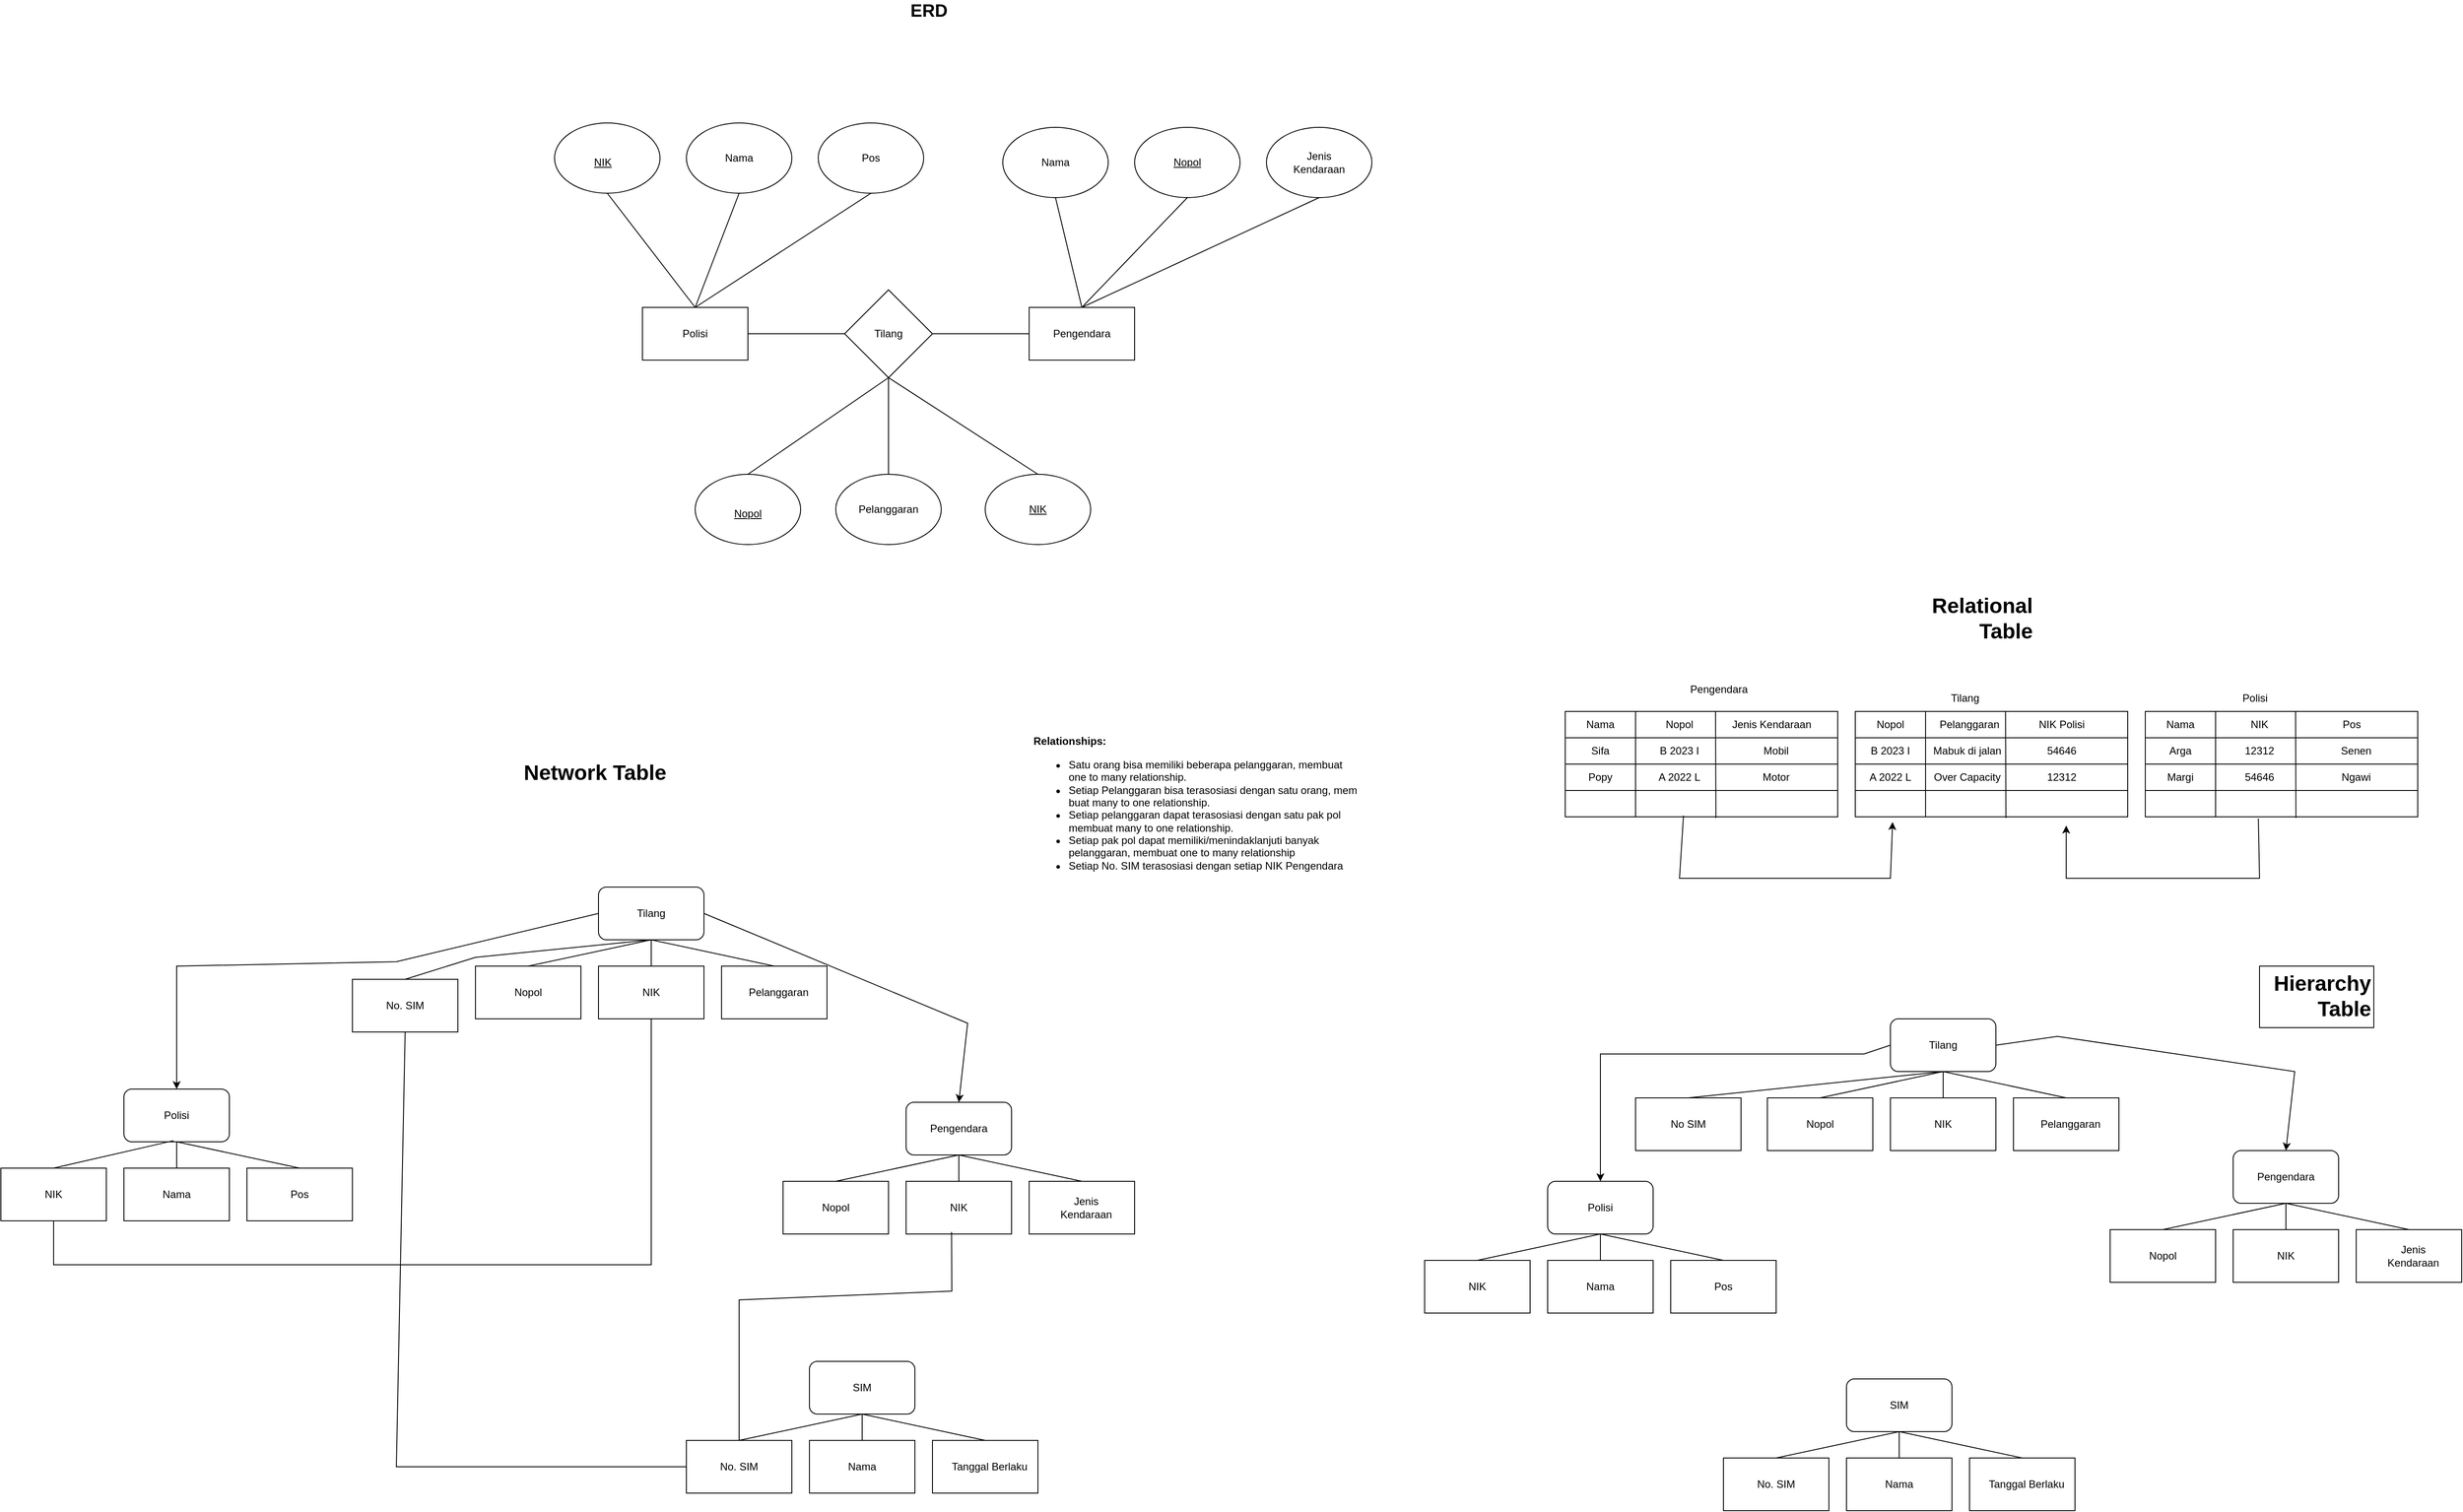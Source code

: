 <mxfile version="22.0.4" type="github">
  <diagram name="Page-1" id="deI8cIsVGPuwpktytS3C">
    <mxGraphModel dx="3017" dy="1348" grid="1" gridSize="10" guides="1" tooltips="1" connect="1" arrows="1" fold="1" page="1" pageScale="1" pageWidth="850" pageHeight="1100" background="none" math="0" shadow="0">
      <root>
        <mxCell id="0" />
        <mxCell id="1" parent="0" />
        <mxCell id="gcWcO--mH8Zoym0CiwBI-6" value="" style="rounded=0;whiteSpace=wrap;html=1;" parent="1" vertex="1">
          <mxGeometry x="-330" y="50" width="310" height="120" as="geometry" />
        </mxCell>
        <mxCell id="gcWcO--mH8Zoym0CiwBI-7" value="" style="rounded=0;whiteSpace=wrap;html=1;" parent="1" vertex="1">
          <mxGeometry x="-330" y="80" width="310" height="90" as="geometry" />
        </mxCell>
        <mxCell id="gcWcO--mH8Zoym0CiwBI-8" value="Pengendara" style="text;html=1;strokeColor=none;fillColor=none;align=center;verticalAlign=middle;whiteSpace=wrap;rounded=0;" parent="1" vertex="1">
          <mxGeometry x="-190" y="10" width="70" height="30" as="geometry" />
        </mxCell>
        <mxCell id="gcWcO--mH8Zoym0CiwBI-9" value="Tilang" style="text;html=1;strokeColor=none;fillColor=none;align=center;verticalAlign=middle;whiteSpace=wrap;rounded=0;" parent="1" vertex="1">
          <mxGeometry x="90" y="20" width="70" height="30" as="geometry" />
        </mxCell>
        <mxCell id="gcWcO--mH8Zoym0CiwBI-11" value="" style="rounded=0;whiteSpace=wrap;html=1;" parent="1" vertex="1">
          <mxGeometry x="-330" y="110" width="310" height="60" as="geometry" />
        </mxCell>
        <mxCell id="gcWcO--mH8Zoym0CiwBI-12" value="" style="rounded=0;whiteSpace=wrap;html=1;" parent="1" vertex="1">
          <mxGeometry x="-330" y="140" width="310" height="30" as="geometry" />
        </mxCell>
        <mxCell id="gcWcO--mH8Zoym0CiwBI-13" value="Nama" style="text;html=1;strokeColor=none;fillColor=none;align=center;verticalAlign=middle;whiteSpace=wrap;rounded=0;" parent="1" vertex="1">
          <mxGeometry x="-330" y="50" width="80" height="30" as="geometry" />
        </mxCell>
        <mxCell id="gcWcO--mH8Zoym0CiwBI-16" value="Nopol" style="text;html=1;strokeColor=none;fillColor=none;align=center;verticalAlign=middle;whiteSpace=wrap;rounded=0;" parent="1" vertex="1">
          <mxGeometry x="-240" y="50" width="80" height="30" as="geometry" />
        </mxCell>
        <mxCell id="gcWcO--mH8Zoym0CiwBI-17" value="Jenis Kendaraan" style="text;html=1;strokeColor=none;fillColor=none;align=center;verticalAlign=middle;whiteSpace=wrap;rounded=0;" parent="1" vertex="1">
          <mxGeometry x="-150" y="50" width="110" height="30" as="geometry" />
        </mxCell>
        <mxCell id="gcWcO--mH8Zoym0CiwBI-19" value="" style="endArrow=none;html=1;rounded=0;entryX=1;entryY=0;entryDx=0;entryDy=0;" parent="1" target="gcWcO--mH8Zoym0CiwBI-13" edge="1">
          <mxGeometry width="50" height="50" relative="1" as="geometry">
            <mxPoint x="-250" y="170" as="sourcePoint" />
            <mxPoint x="-180" y="110" as="targetPoint" />
          </mxGeometry>
        </mxCell>
        <mxCell id="gcWcO--mH8Zoym0CiwBI-20" value="" style="endArrow=none;html=1;rounded=0;entryX=1;entryY=0;entryDx=0;entryDy=0;exitX=0.553;exitY=1.04;exitDx=0;exitDy=0;exitPerimeter=0;" parent="1" source="gcWcO--mH8Zoym0CiwBI-12" edge="1">
          <mxGeometry width="50" height="50" relative="1" as="geometry">
            <mxPoint x="-161" y="210" as="sourcePoint" />
            <mxPoint x="-159" y="50" as="targetPoint" />
          </mxGeometry>
        </mxCell>
        <mxCell id="gcWcO--mH8Zoym0CiwBI-21" value="Sifa" style="text;html=1;strokeColor=none;fillColor=none;align=center;verticalAlign=middle;whiteSpace=wrap;rounded=0;" parent="1" vertex="1">
          <mxGeometry x="-320" y="80" width="60" height="30" as="geometry" />
        </mxCell>
        <mxCell id="gcWcO--mH8Zoym0CiwBI-22" value="B 2023 I" style="text;html=1;strokeColor=none;fillColor=none;align=center;verticalAlign=middle;whiteSpace=wrap;rounded=0;" parent="1" vertex="1">
          <mxGeometry x="-230" y="80" width="60" height="30" as="geometry" />
        </mxCell>
        <mxCell id="gcWcO--mH8Zoym0CiwBI-23" value="A 2022 L" style="text;html=1;strokeColor=none;fillColor=none;align=center;verticalAlign=middle;whiteSpace=wrap;rounded=0;" parent="1" vertex="1">
          <mxGeometry x="-230" y="110" width="60" height="30" as="geometry" />
        </mxCell>
        <mxCell id="gcWcO--mH8Zoym0CiwBI-24" value="Popy" style="text;html=1;strokeColor=none;fillColor=none;align=center;verticalAlign=middle;whiteSpace=wrap;rounded=0;" parent="1" vertex="1">
          <mxGeometry x="-320" y="110" width="60" height="30" as="geometry" />
        </mxCell>
        <mxCell id="gcWcO--mH8Zoym0CiwBI-25" value="Mobil" style="text;html=1;strokeColor=none;fillColor=none;align=center;verticalAlign=middle;whiteSpace=wrap;rounded=0;" parent="1" vertex="1">
          <mxGeometry x="-120" y="80" width="60" height="30" as="geometry" />
        </mxCell>
        <mxCell id="gcWcO--mH8Zoym0CiwBI-26" value="Motor" style="text;html=1;strokeColor=none;fillColor=none;align=center;verticalAlign=middle;whiteSpace=wrap;rounded=0;" parent="1" vertex="1">
          <mxGeometry x="-120" y="110" width="60" height="30" as="geometry" />
        </mxCell>
        <mxCell id="gcWcO--mH8Zoym0CiwBI-27" value="" style="rounded=0;whiteSpace=wrap;html=1;" parent="1" vertex="1">
          <mxGeometry y="50" width="310" height="120" as="geometry" />
        </mxCell>
        <mxCell id="gcWcO--mH8Zoym0CiwBI-28" value="" style="rounded=0;whiteSpace=wrap;html=1;" parent="1" vertex="1">
          <mxGeometry y="80" width="310" height="90" as="geometry" />
        </mxCell>
        <mxCell id="gcWcO--mH8Zoym0CiwBI-29" value="" style="rounded=0;whiteSpace=wrap;html=1;" parent="1" vertex="1">
          <mxGeometry y="110" width="310" height="60" as="geometry" />
        </mxCell>
        <mxCell id="gcWcO--mH8Zoym0CiwBI-30" value="" style="rounded=0;whiteSpace=wrap;html=1;" parent="1" vertex="1">
          <mxGeometry y="140" width="310" height="30" as="geometry" />
        </mxCell>
        <mxCell id="gcWcO--mH8Zoym0CiwBI-31" value="Nopol" style="text;html=1;strokeColor=none;fillColor=none;align=center;verticalAlign=middle;whiteSpace=wrap;rounded=0;" parent="1" vertex="1">
          <mxGeometry y="50" width="80" height="30" as="geometry" />
        </mxCell>
        <mxCell id="gcWcO--mH8Zoym0CiwBI-32" value="Pelanggaran" style="text;html=1;strokeColor=none;fillColor=none;align=center;verticalAlign=middle;whiteSpace=wrap;rounded=0;" parent="1" vertex="1">
          <mxGeometry x="90" y="50" width="80" height="30" as="geometry" />
        </mxCell>
        <mxCell id="gcWcO--mH8Zoym0CiwBI-33" value="NIK Polisi" style="text;html=1;strokeColor=none;fillColor=none;align=center;verticalAlign=middle;whiteSpace=wrap;rounded=0;" parent="1" vertex="1">
          <mxGeometry x="180" y="50" width="110" height="30" as="geometry" />
        </mxCell>
        <mxCell id="gcWcO--mH8Zoym0CiwBI-34" value="" style="endArrow=none;html=1;rounded=0;entryX=1;entryY=0;entryDx=0;entryDy=0;" parent="1" target="gcWcO--mH8Zoym0CiwBI-31" edge="1">
          <mxGeometry width="50" height="50" relative="1" as="geometry">
            <mxPoint x="80" y="170" as="sourcePoint" />
            <mxPoint x="150" y="110" as="targetPoint" />
          </mxGeometry>
        </mxCell>
        <mxCell id="gcWcO--mH8Zoym0CiwBI-35" value="" style="endArrow=none;html=1;rounded=0;entryX=1;entryY=0;entryDx=0;entryDy=0;exitX=0.553;exitY=1.04;exitDx=0;exitDy=0;exitPerimeter=0;" parent="1" source="gcWcO--mH8Zoym0CiwBI-30" edge="1">
          <mxGeometry width="50" height="50" relative="1" as="geometry">
            <mxPoint x="169" y="210" as="sourcePoint" />
            <mxPoint x="171" y="50" as="targetPoint" />
          </mxGeometry>
        </mxCell>
        <mxCell id="gcWcO--mH8Zoym0CiwBI-43" value="Polisi" style="text;html=1;strokeColor=none;fillColor=none;align=center;verticalAlign=middle;whiteSpace=wrap;rounded=0;" parent="1" vertex="1">
          <mxGeometry x="420" y="20" width="70" height="30" as="geometry" />
        </mxCell>
        <mxCell id="gcWcO--mH8Zoym0CiwBI-44" value="" style="rounded=0;whiteSpace=wrap;html=1;" parent="1" vertex="1">
          <mxGeometry x="330" y="50" width="310" height="120" as="geometry" />
        </mxCell>
        <mxCell id="gcWcO--mH8Zoym0CiwBI-45" value="" style="rounded=0;whiteSpace=wrap;html=1;" parent="1" vertex="1">
          <mxGeometry x="330" y="80" width="310" height="90" as="geometry" />
        </mxCell>
        <mxCell id="gcWcO--mH8Zoym0CiwBI-46" value="" style="rounded=0;whiteSpace=wrap;html=1;" parent="1" vertex="1">
          <mxGeometry x="330" y="110" width="310" height="60" as="geometry" />
        </mxCell>
        <mxCell id="gcWcO--mH8Zoym0CiwBI-47" value="" style="rounded=0;whiteSpace=wrap;html=1;" parent="1" vertex="1">
          <mxGeometry x="330" y="140" width="310" height="30" as="geometry" />
        </mxCell>
        <mxCell id="gcWcO--mH8Zoym0CiwBI-48" value="Nama" style="text;html=1;strokeColor=none;fillColor=none;align=center;verticalAlign=middle;whiteSpace=wrap;rounded=0;" parent="1" vertex="1">
          <mxGeometry x="330" y="50" width="80" height="30" as="geometry" />
        </mxCell>
        <mxCell id="gcWcO--mH8Zoym0CiwBI-49" value="NIK" style="text;html=1;strokeColor=none;fillColor=none;align=center;verticalAlign=middle;whiteSpace=wrap;rounded=0;" parent="1" vertex="1">
          <mxGeometry x="420" y="50" width="80" height="30" as="geometry" />
        </mxCell>
        <mxCell id="gcWcO--mH8Zoym0CiwBI-50" value="Pos" style="text;html=1;strokeColor=none;fillColor=none;align=center;verticalAlign=middle;whiteSpace=wrap;rounded=0;" parent="1" vertex="1">
          <mxGeometry x="510" y="50" width="110" height="30" as="geometry" />
        </mxCell>
        <mxCell id="gcWcO--mH8Zoym0CiwBI-51" value="" style="endArrow=none;html=1;rounded=0;entryX=1;entryY=0;entryDx=0;entryDy=0;" parent="1" target="gcWcO--mH8Zoym0CiwBI-48" edge="1">
          <mxGeometry width="50" height="50" relative="1" as="geometry">
            <mxPoint x="410" y="170" as="sourcePoint" />
            <mxPoint x="480" y="110" as="targetPoint" />
          </mxGeometry>
        </mxCell>
        <mxCell id="gcWcO--mH8Zoym0CiwBI-52" value="" style="endArrow=none;html=1;rounded=0;entryX=1;entryY=0;entryDx=0;entryDy=0;exitX=0.553;exitY=1.04;exitDx=0;exitDy=0;exitPerimeter=0;" parent="1" source="gcWcO--mH8Zoym0CiwBI-47" edge="1">
          <mxGeometry width="50" height="50" relative="1" as="geometry">
            <mxPoint x="499" y="210" as="sourcePoint" />
            <mxPoint x="501" y="50" as="targetPoint" />
          </mxGeometry>
        </mxCell>
        <mxCell id="gcWcO--mH8Zoym0CiwBI-53" value="Arga" style="text;html=1;strokeColor=none;fillColor=none;align=center;verticalAlign=middle;whiteSpace=wrap;rounded=0;" parent="1" vertex="1">
          <mxGeometry x="340" y="80" width="60" height="30" as="geometry" />
        </mxCell>
        <mxCell id="gcWcO--mH8Zoym0CiwBI-54" value="12312" style="text;html=1;strokeColor=none;fillColor=none;align=center;verticalAlign=middle;whiteSpace=wrap;rounded=0;" parent="1" vertex="1">
          <mxGeometry x="430" y="80" width="60" height="30" as="geometry" />
        </mxCell>
        <mxCell id="gcWcO--mH8Zoym0CiwBI-55" value="54646" style="text;html=1;strokeColor=none;fillColor=none;align=center;verticalAlign=middle;whiteSpace=wrap;rounded=0;" parent="1" vertex="1">
          <mxGeometry x="205" y="80" width="60" height="30" as="geometry" />
        </mxCell>
        <mxCell id="gcWcO--mH8Zoym0CiwBI-56" value="Margi" style="text;html=1;strokeColor=none;fillColor=none;align=center;verticalAlign=middle;whiteSpace=wrap;rounded=0;" parent="1" vertex="1">
          <mxGeometry x="340" y="110" width="60" height="30" as="geometry" />
        </mxCell>
        <mxCell id="gcWcO--mH8Zoym0CiwBI-57" value="Senen" style="text;html=1;strokeColor=none;fillColor=none;align=center;verticalAlign=middle;whiteSpace=wrap;rounded=0;" parent="1" vertex="1">
          <mxGeometry x="540" y="80" width="60" height="30" as="geometry" />
        </mxCell>
        <mxCell id="gcWcO--mH8Zoym0CiwBI-58" value="Ngawi" style="text;html=1;strokeColor=none;fillColor=none;align=center;verticalAlign=middle;whiteSpace=wrap;rounded=0;" parent="1" vertex="1">
          <mxGeometry x="540" y="110" width="60" height="30" as="geometry" />
        </mxCell>
        <mxCell id="gcWcO--mH8Zoym0CiwBI-61" value="B 2023 I" style="text;html=1;strokeColor=none;fillColor=none;align=center;verticalAlign=middle;whiteSpace=wrap;rounded=0;" parent="1" vertex="1">
          <mxGeometry x="10" y="80" width="60" height="30" as="geometry" />
        </mxCell>
        <mxCell id="gcWcO--mH8Zoym0CiwBI-63" value="Mabuk di jalan" style="text;html=1;strokeColor=none;fillColor=none;align=center;verticalAlign=middle;whiteSpace=wrap;rounded=0;" parent="1" vertex="1">
          <mxGeometry x="85" y="80" width="85" height="30" as="geometry" />
        </mxCell>
        <mxCell id="gcWcO--mH8Zoym0CiwBI-65" value="A 2022 L" style="text;html=1;strokeColor=none;fillColor=none;align=center;verticalAlign=middle;whiteSpace=wrap;rounded=0;" parent="1" vertex="1">
          <mxGeometry x="10" y="110" width="60" height="30" as="geometry" />
        </mxCell>
        <mxCell id="gcWcO--mH8Zoym0CiwBI-66" value="54646" style="text;html=1;strokeColor=none;fillColor=none;align=center;verticalAlign=middle;whiteSpace=wrap;rounded=0;" parent="1" vertex="1">
          <mxGeometry x="430" y="110" width="60" height="30" as="geometry" />
        </mxCell>
        <mxCell id="gcWcO--mH8Zoym0CiwBI-67" value="12312" style="text;html=1;strokeColor=none;fillColor=none;align=center;verticalAlign=middle;whiteSpace=wrap;rounded=0;" parent="1" vertex="1">
          <mxGeometry x="205" y="110" width="60" height="30" as="geometry" />
        </mxCell>
        <mxCell id="gcWcO--mH8Zoym0CiwBI-68" value="Over Capacity" style="text;html=1;strokeColor=none;fillColor=none;align=center;verticalAlign=middle;whiteSpace=wrap;rounded=0;" parent="1" vertex="1">
          <mxGeometry x="85" y="110" width="85" height="30" as="geometry" />
        </mxCell>
        <mxCell id="gcWcO--mH8Zoym0CiwBI-70" value="" style="endArrow=classic;html=1;rounded=0;exitX=0.434;exitY=0.954;exitDx=0;exitDy=0;exitPerimeter=0;entryX=0.137;entryY=1.2;entryDx=0;entryDy=0;entryPerimeter=0;" parent="1" source="gcWcO--mH8Zoym0CiwBI-12" target="gcWcO--mH8Zoym0CiwBI-30" edge="1">
          <mxGeometry width="50" height="50" relative="1" as="geometry">
            <mxPoint x="-210" y="190" as="sourcePoint" />
            <mxPoint x="40" y="190" as="targetPoint" />
            <Array as="points">
              <mxPoint x="-200" y="240" />
              <mxPoint x="40" y="240" />
            </Array>
          </mxGeometry>
        </mxCell>
        <mxCell id="gcWcO--mH8Zoym0CiwBI-71" value="" style="endArrow=classic;html=1;rounded=0;exitX=0.415;exitY=1.062;exitDx=0;exitDy=0;exitPerimeter=0;" parent="1" source="gcWcO--mH8Zoym0CiwBI-47" edge="1">
          <mxGeometry width="50" height="50" relative="1" as="geometry">
            <mxPoint x="460" y="190" as="sourcePoint" />
            <mxPoint x="240" y="180" as="targetPoint" />
            <Array as="points">
              <mxPoint x="460" y="240" />
              <mxPoint x="360" y="240" />
              <mxPoint x="240" y="240" />
            </Array>
          </mxGeometry>
        </mxCell>
        <mxCell id="gcWcO--mH8Zoym0CiwBI-72" value="" style="rounded=1;whiteSpace=wrap;html=1;" parent="1" vertex="1">
          <mxGeometry x="-350" y="585" width="120" height="60" as="geometry" />
        </mxCell>
        <mxCell id="gcWcO--mH8Zoym0CiwBI-73" value="Polisi" style="text;html=1;strokeColor=none;fillColor=none;align=center;verticalAlign=middle;whiteSpace=wrap;rounded=0;" parent="1" vertex="1">
          <mxGeometry x="-320" y="600" width="60" height="30" as="geometry" />
        </mxCell>
        <mxCell id="gcWcO--mH8Zoym0CiwBI-75" value="" style="rounded=0;whiteSpace=wrap;html=1;" parent="1" vertex="1">
          <mxGeometry x="-350" y="675" width="120" height="60" as="geometry" />
        </mxCell>
        <mxCell id="gcWcO--mH8Zoym0CiwBI-76" value="Nama" style="text;html=1;strokeColor=none;fillColor=none;align=center;verticalAlign=middle;whiteSpace=wrap;rounded=0;" parent="1" vertex="1">
          <mxGeometry x="-320" y="690" width="60" height="30" as="geometry" />
        </mxCell>
        <mxCell id="gcWcO--mH8Zoym0CiwBI-77" value="" style="rounded=0;whiteSpace=wrap;html=1;" parent="1" vertex="1">
          <mxGeometry x="-490" y="675" width="120" height="60" as="geometry" />
        </mxCell>
        <mxCell id="gcWcO--mH8Zoym0CiwBI-78" value="NIK" style="text;html=1;strokeColor=none;fillColor=none;align=center;verticalAlign=middle;whiteSpace=wrap;rounded=0;" parent="1" vertex="1">
          <mxGeometry x="-460" y="690" width="60" height="30" as="geometry" />
        </mxCell>
        <mxCell id="gcWcO--mH8Zoym0CiwBI-83" value="" style="rounded=0;whiteSpace=wrap;html=1;" parent="1" vertex="1">
          <mxGeometry x="-210" y="675" width="120" height="60" as="geometry" />
        </mxCell>
        <mxCell id="gcWcO--mH8Zoym0CiwBI-84" value="Pos" style="text;html=1;strokeColor=none;fillColor=none;align=center;verticalAlign=middle;whiteSpace=wrap;rounded=0;" parent="1" vertex="1">
          <mxGeometry x="-180" y="690" width="60" height="30" as="geometry" />
        </mxCell>
        <mxCell id="gcWcO--mH8Zoym0CiwBI-93" value="" style="rounded=1;whiteSpace=wrap;html=1;" parent="1" vertex="1">
          <mxGeometry x="430" y="550" width="120" height="60" as="geometry" />
        </mxCell>
        <mxCell id="gcWcO--mH8Zoym0CiwBI-94" value="Pengendara" style="text;html=1;strokeColor=none;fillColor=none;align=center;verticalAlign=middle;whiteSpace=wrap;rounded=0;" parent="1" vertex="1">
          <mxGeometry x="460" y="565" width="60" height="30" as="geometry" />
        </mxCell>
        <mxCell id="gcWcO--mH8Zoym0CiwBI-95" value="" style="rounded=0;whiteSpace=wrap;html=1;" parent="1" vertex="1">
          <mxGeometry x="430" y="640" width="120" height="60" as="geometry" />
        </mxCell>
        <mxCell id="gcWcO--mH8Zoym0CiwBI-96" value="NIK" style="text;html=1;strokeColor=none;fillColor=none;align=center;verticalAlign=middle;whiteSpace=wrap;rounded=0;" parent="1" vertex="1">
          <mxGeometry x="460" y="655" width="60" height="30" as="geometry" />
        </mxCell>
        <mxCell id="gcWcO--mH8Zoym0CiwBI-97" value="" style="rounded=0;whiteSpace=wrap;html=1;" parent="1" vertex="1">
          <mxGeometry x="290" y="640" width="120" height="60" as="geometry" />
        </mxCell>
        <mxCell id="gcWcO--mH8Zoym0CiwBI-98" value="Nopol" style="text;html=1;strokeColor=none;fillColor=none;align=center;verticalAlign=middle;whiteSpace=wrap;rounded=0;" parent="1" vertex="1">
          <mxGeometry x="320" y="655" width="60" height="30" as="geometry" />
        </mxCell>
        <mxCell id="gcWcO--mH8Zoym0CiwBI-99" value="" style="rounded=0;whiteSpace=wrap;html=1;" parent="1" vertex="1">
          <mxGeometry x="570" y="640" width="120" height="60" as="geometry" />
        </mxCell>
        <mxCell id="gcWcO--mH8Zoym0CiwBI-100" value="Jenis Kendaraan" style="text;html=1;strokeColor=none;fillColor=none;align=center;verticalAlign=middle;whiteSpace=wrap;rounded=0;" parent="1" vertex="1">
          <mxGeometry x="600" y="655" width="70" height="30" as="geometry" />
        </mxCell>
        <mxCell id="gcWcO--mH8Zoym0CiwBI-101" value="" style="rounded=1;whiteSpace=wrap;html=1;" parent="1" vertex="1">
          <mxGeometry x="40" y="400" width="120" height="60" as="geometry" />
        </mxCell>
        <mxCell id="gcWcO--mH8Zoym0CiwBI-102" value="Tilang" style="text;html=1;strokeColor=none;fillColor=none;align=center;verticalAlign=middle;whiteSpace=wrap;rounded=0;" parent="1" vertex="1">
          <mxGeometry x="70" y="415" width="60" height="30" as="geometry" />
        </mxCell>
        <mxCell id="gcWcO--mH8Zoym0CiwBI-103" value="" style="rounded=0;whiteSpace=wrap;html=1;" parent="1" vertex="1">
          <mxGeometry x="40" y="490" width="120" height="60" as="geometry" />
        </mxCell>
        <mxCell id="gcWcO--mH8Zoym0CiwBI-104" value="NIK" style="text;html=1;strokeColor=none;fillColor=none;align=center;verticalAlign=middle;whiteSpace=wrap;rounded=0;" parent="1" vertex="1">
          <mxGeometry x="70" y="505" width="60" height="30" as="geometry" />
        </mxCell>
        <mxCell id="gcWcO--mH8Zoym0CiwBI-105" value="" style="rounded=0;whiteSpace=wrap;html=1;" parent="1" vertex="1">
          <mxGeometry x="-100" y="490" width="120" height="60" as="geometry" />
        </mxCell>
        <mxCell id="gcWcO--mH8Zoym0CiwBI-106" value="Nopol" style="text;html=1;strokeColor=none;fillColor=none;align=center;verticalAlign=middle;whiteSpace=wrap;rounded=0;" parent="1" vertex="1">
          <mxGeometry x="-70" y="505" width="60" height="30" as="geometry" />
        </mxCell>
        <mxCell id="gcWcO--mH8Zoym0CiwBI-107" value="" style="rounded=0;whiteSpace=wrap;html=1;" parent="1" vertex="1">
          <mxGeometry x="180" y="490" width="120" height="60" as="geometry" />
        </mxCell>
        <mxCell id="gcWcO--mH8Zoym0CiwBI-108" value="Pelanggaran" style="text;html=1;strokeColor=none;fillColor=none;align=center;verticalAlign=middle;whiteSpace=wrap;rounded=0;" parent="1" vertex="1">
          <mxGeometry x="210" y="505" width="70" height="30" as="geometry" />
        </mxCell>
        <mxCell id="gcWcO--mH8Zoym0CiwBI-109" value="" style="endArrow=classic;html=1;rounded=0;exitX=0;exitY=0.5;exitDx=0;exitDy=0;entryX=0.5;entryY=0;entryDx=0;entryDy=0;" parent="1" source="gcWcO--mH8Zoym0CiwBI-101" target="gcWcO--mH8Zoym0CiwBI-72" edge="1">
          <mxGeometry width="50" height="50" relative="1" as="geometry">
            <mxPoint x="-170" y="455" as="sourcePoint" />
            <mxPoint x="-270" y="645" as="targetPoint" />
            <Array as="points">
              <mxPoint x="10" y="440" />
              <mxPoint x="-210" y="440" />
              <mxPoint x="-290" y="440" />
              <mxPoint x="-290" y="510" />
            </Array>
          </mxGeometry>
        </mxCell>
        <mxCell id="gcWcO--mH8Zoym0CiwBI-110" value="" style="endArrow=classic;html=1;rounded=0;entryX=0.5;entryY=0;entryDx=0;entryDy=0;exitX=1;exitY=0.5;exitDx=0;exitDy=0;" parent="1" source="gcWcO--mH8Zoym0CiwBI-101" target="gcWcO--mH8Zoym0CiwBI-93" edge="1">
          <mxGeometry width="50" height="50" relative="1" as="geometry">
            <mxPoint x="220" y="390" as="sourcePoint" />
            <mxPoint x="-210" y="540" as="targetPoint" />
            <Array as="points">
              <mxPoint x="230" y="420" />
              <mxPoint x="500" y="460" />
            </Array>
          </mxGeometry>
        </mxCell>
        <mxCell id="gcWcO--mH8Zoym0CiwBI-111" value="" style="endArrow=none;html=1;rounded=0;exitX=0.5;exitY=0;exitDx=0;exitDy=0;" parent="1" source="gcWcO--mH8Zoym0CiwBI-103" edge="1">
          <mxGeometry width="50" height="50" relative="1" as="geometry">
            <mxPoint x="50" y="510" as="sourcePoint" />
            <mxPoint x="100" y="460" as="targetPoint" />
          </mxGeometry>
        </mxCell>
        <mxCell id="gcWcO--mH8Zoym0CiwBI-112" value="" style="endArrow=none;html=1;rounded=0;exitX=0.5;exitY=0;exitDx=0;exitDy=0;entryX=0.5;entryY=1;entryDx=0;entryDy=0;" parent="1" source="gcWcO--mH8Zoym0CiwBI-107" target="gcWcO--mH8Zoym0CiwBI-101" edge="1">
          <mxGeometry width="50" height="50" relative="1" as="geometry">
            <mxPoint x="110" y="500" as="sourcePoint" />
            <mxPoint x="110" y="470" as="targetPoint" />
          </mxGeometry>
        </mxCell>
        <mxCell id="gcWcO--mH8Zoym0CiwBI-114" value="" style="endArrow=none;html=1;rounded=0;exitX=0.5;exitY=1;exitDx=0;exitDy=0;entryX=0.5;entryY=0;entryDx=0;entryDy=0;" parent="1" source="gcWcO--mH8Zoym0CiwBI-101" target="gcWcO--mH8Zoym0CiwBI-105" edge="1">
          <mxGeometry width="50" height="50" relative="1" as="geometry">
            <mxPoint x="80" y="475" as="sourcePoint" />
            <mxPoint x="-60" y="445" as="targetPoint" />
          </mxGeometry>
        </mxCell>
        <mxCell id="gcWcO--mH8Zoym0CiwBI-115" value="" style="endArrow=none;html=1;rounded=0;exitX=0.5;exitY=0;exitDx=0;exitDy=0;entryX=0.5;entryY=1;entryDx=0;entryDy=0;" parent="1" source="gcWcO--mH8Zoym0CiwBI-95" target="gcWcO--mH8Zoym0CiwBI-93" edge="1">
          <mxGeometry width="50" height="50" relative="1" as="geometry">
            <mxPoint x="450" y="550" as="sourcePoint" />
            <mxPoint x="500" y="500" as="targetPoint" />
          </mxGeometry>
        </mxCell>
        <mxCell id="gcWcO--mH8Zoym0CiwBI-116" value="" style="endArrow=none;html=1;rounded=0;exitX=0.5;exitY=0;exitDx=0;exitDy=0;entryX=0.5;entryY=1;entryDx=0;entryDy=0;" parent="1" source="gcWcO--mH8Zoym0CiwBI-99" target="gcWcO--mH8Zoym0CiwBI-93" edge="1">
          <mxGeometry width="50" height="50" relative="1" as="geometry">
            <mxPoint x="500" y="650" as="sourcePoint" />
            <mxPoint x="500" y="620" as="targetPoint" />
          </mxGeometry>
        </mxCell>
        <mxCell id="gcWcO--mH8Zoym0CiwBI-117" value="" style="endArrow=none;html=1;rounded=0;exitX=0.5;exitY=0;exitDx=0;exitDy=0;entryX=0.5;entryY=1;entryDx=0;entryDy=0;" parent="1" source="gcWcO--mH8Zoym0CiwBI-97" target="gcWcO--mH8Zoym0CiwBI-93" edge="1">
          <mxGeometry width="50" height="50" relative="1" as="geometry">
            <mxPoint x="640" y="650" as="sourcePoint" />
            <mxPoint x="500" y="620" as="targetPoint" />
          </mxGeometry>
        </mxCell>
        <mxCell id="ExICZhdCPtHoYIs1jdeK-1" value="" style="rounded=1;whiteSpace=wrap;html=1;" parent="1" vertex="1">
          <mxGeometry x="-1970" y="480" width="120" height="60" as="geometry" />
        </mxCell>
        <mxCell id="ExICZhdCPtHoYIs1jdeK-2" value="Polisi" style="text;html=1;strokeColor=none;fillColor=none;align=center;verticalAlign=middle;whiteSpace=wrap;rounded=0;" parent="1" vertex="1">
          <mxGeometry x="-1940" y="495" width="60" height="30" as="geometry" />
        </mxCell>
        <mxCell id="ExICZhdCPtHoYIs1jdeK-3" value="" style="rounded=0;whiteSpace=wrap;html=1;" parent="1" vertex="1">
          <mxGeometry x="-1970" y="570" width="120" height="60" as="geometry" />
        </mxCell>
        <mxCell id="ExICZhdCPtHoYIs1jdeK-4" value="Nama" style="text;html=1;strokeColor=none;fillColor=none;align=center;verticalAlign=middle;whiteSpace=wrap;rounded=0;" parent="1" vertex="1">
          <mxGeometry x="-1940" y="585" width="60" height="30" as="geometry" />
        </mxCell>
        <mxCell id="ExICZhdCPtHoYIs1jdeK-5" value="" style="rounded=0;whiteSpace=wrap;html=1;" parent="1" vertex="1">
          <mxGeometry x="-2110" y="570" width="120" height="60" as="geometry" />
        </mxCell>
        <mxCell id="ExICZhdCPtHoYIs1jdeK-6" value="NIK" style="text;html=1;strokeColor=none;fillColor=none;align=center;verticalAlign=middle;whiteSpace=wrap;rounded=0;" parent="1" vertex="1">
          <mxGeometry x="-2080" y="585" width="60" height="30" as="geometry" />
        </mxCell>
        <mxCell id="ExICZhdCPtHoYIs1jdeK-7" value="" style="rounded=0;whiteSpace=wrap;html=1;" parent="1" vertex="1">
          <mxGeometry x="-1830" y="570" width="120" height="60" as="geometry" />
        </mxCell>
        <mxCell id="ExICZhdCPtHoYIs1jdeK-8" value="Pos" style="text;html=1;strokeColor=none;fillColor=none;align=center;verticalAlign=middle;whiteSpace=wrap;rounded=0;" parent="1" vertex="1">
          <mxGeometry x="-1800" y="585" width="60" height="30" as="geometry" />
        </mxCell>
        <mxCell id="ExICZhdCPtHoYIs1jdeK-9" value="" style="rounded=1;whiteSpace=wrap;html=1;" parent="1" vertex="1">
          <mxGeometry x="-1080" y="495" width="120" height="60" as="geometry" />
        </mxCell>
        <mxCell id="ExICZhdCPtHoYIs1jdeK-10" value="Pengendara" style="text;html=1;strokeColor=none;fillColor=none;align=center;verticalAlign=middle;whiteSpace=wrap;rounded=0;" parent="1" vertex="1">
          <mxGeometry x="-1050" y="510" width="60" height="30" as="geometry" />
        </mxCell>
        <mxCell id="ExICZhdCPtHoYIs1jdeK-11" value="" style="rounded=0;whiteSpace=wrap;html=1;" parent="1" vertex="1">
          <mxGeometry x="-1080" y="585" width="120" height="60" as="geometry" />
        </mxCell>
        <mxCell id="ExICZhdCPtHoYIs1jdeK-12" value="NIK" style="text;html=1;strokeColor=none;fillColor=none;align=center;verticalAlign=middle;whiteSpace=wrap;rounded=0;" parent="1" vertex="1">
          <mxGeometry x="-1050" y="600" width="60" height="30" as="geometry" />
        </mxCell>
        <mxCell id="ExICZhdCPtHoYIs1jdeK-13" value="" style="rounded=0;whiteSpace=wrap;html=1;" parent="1" vertex="1">
          <mxGeometry x="-1220" y="585" width="120" height="60" as="geometry" />
        </mxCell>
        <mxCell id="ExICZhdCPtHoYIs1jdeK-14" value="Nopol" style="text;html=1;strokeColor=none;fillColor=none;align=center;verticalAlign=middle;whiteSpace=wrap;rounded=0;" parent="1" vertex="1">
          <mxGeometry x="-1190" y="600" width="60" height="30" as="geometry" />
        </mxCell>
        <mxCell id="ExICZhdCPtHoYIs1jdeK-15" value="" style="rounded=0;whiteSpace=wrap;html=1;" parent="1" vertex="1">
          <mxGeometry x="-940" y="585" width="120" height="60" as="geometry" />
        </mxCell>
        <mxCell id="ExICZhdCPtHoYIs1jdeK-16" value="Jenis Kendaraan" style="text;html=1;strokeColor=none;fillColor=none;align=center;verticalAlign=middle;whiteSpace=wrap;rounded=0;" parent="1" vertex="1">
          <mxGeometry x="-910" y="600" width="70" height="30" as="geometry" />
        </mxCell>
        <mxCell id="ExICZhdCPtHoYIs1jdeK-17" value="" style="rounded=1;whiteSpace=wrap;html=1;" parent="1" vertex="1">
          <mxGeometry x="-1430" y="250" width="120" height="60" as="geometry" />
        </mxCell>
        <mxCell id="ExICZhdCPtHoYIs1jdeK-18" value="Tilang" style="text;html=1;strokeColor=none;fillColor=none;align=center;verticalAlign=middle;whiteSpace=wrap;rounded=0;" parent="1" vertex="1">
          <mxGeometry x="-1400" y="265" width="60" height="30" as="geometry" />
        </mxCell>
        <mxCell id="ExICZhdCPtHoYIs1jdeK-19" value="" style="rounded=0;whiteSpace=wrap;html=1;" parent="1" vertex="1">
          <mxGeometry x="-1430" y="340" width="120" height="60" as="geometry" />
        </mxCell>
        <mxCell id="ExICZhdCPtHoYIs1jdeK-20" value="NIK" style="text;html=1;strokeColor=none;fillColor=none;align=center;verticalAlign=middle;whiteSpace=wrap;rounded=0;" parent="1" vertex="1">
          <mxGeometry x="-1400" y="355" width="60" height="30" as="geometry" />
        </mxCell>
        <mxCell id="ExICZhdCPtHoYIs1jdeK-21" value="" style="rounded=0;whiteSpace=wrap;html=1;" parent="1" vertex="1">
          <mxGeometry x="-1570" y="340" width="120" height="60" as="geometry" />
        </mxCell>
        <mxCell id="ExICZhdCPtHoYIs1jdeK-22" value="Nopol" style="text;html=1;strokeColor=none;fillColor=none;align=center;verticalAlign=middle;whiteSpace=wrap;rounded=0;" parent="1" vertex="1">
          <mxGeometry x="-1540" y="355" width="60" height="30" as="geometry" />
        </mxCell>
        <mxCell id="ExICZhdCPtHoYIs1jdeK-23" value="" style="rounded=0;whiteSpace=wrap;html=1;" parent="1" vertex="1">
          <mxGeometry x="-1290" y="340" width="120" height="60" as="geometry" />
        </mxCell>
        <mxCell id="ExICZhdCPtHoYIs1jdeK-24" value="Pelanggaran" style="text;html=1;strokeColor=none;fillColor=none;align=center;verticalAlign=middle;whiteSpace=wrap;rounded=0;" parent="1" vertex="1">
          <mxGeometry x="-1260" y="355" width="70" height="30" as="geometry" />
        </mxCell>
        <mxCell id="ExICZhdCPtHoYIs1jdeK-25" value="" style="endArrow=classic;html=1;rounded=0;exitX=0;exitY=0.5;exitDx=0;exitDy=0;entryX=0.5;entryY=0;entryDx=0;entryDy=0;" parent="1" source="ExICZhdCPtHoYIs1jdeK-17" target="ExICZhdCPtHoYIs1jdeK-1" edge="1">
          <mxGeometry width="50" height="50" relative="1" as="geometry">
            <mxPoint x="-1570" y="300" as="sourcePoint" />
            <mxPoint x="-1740" y="430" as="targetPoint" />
            <Array as="points">
              <mxPoint x="-1660" y="335" />
              <mxPoint x="-1910" y="340" />
            </Array>
          </mxGeometry>
        </mxCell>
        <mxCell id="ExICZhdCPtHoYIs1jdeK-26" value="" style="endArrow=classic;html=1;rounded=0;entryX=0.5;entryY=0;entryDx=0;entryDy=0;exitX=1;exitY=0.5;exitDx=0;exitDy=0;" parent="1" source="ExICZhdCPtHoYIs1jdeK-17" target="ExICZhdCPtHoYIs1jdeK-9" edge="1">
          <mxGeometry width="50" height="50" relative="1" as="geometry">
            <mxPoint x="-1190" y="270" as="sourcePoint" />
            <mxPoint x="-1720" y="485" as="targetPoint" />
            <Array as="points">
              <mxPoint x="-1010" y="405" />
            </Array>
          </mxGeometry>
        </mxCell>
        <mxCell id="ExICZhdCPtHoYIs1jdeK-27" value="" style="endArrow=none;html=1;rounded=0;exitX=0.5;exitY=0;exitDx=0;exitDy=0;" parent="1" source="ExICZhdCPtHoYIs1jdeK-19" edge="1">
          <mxGeometry width="50" height="50" relative="1" as="geometry">
            <mxPoint x="-1420" y="360" as="sourcePoint" />
            <mxPoint x="-1370" y="310" as="targetPoint" />
          </mxGeometry>
        </mxCell>
        <mxCell id="ExICZhdCPtHoYIs1jdeK-28" value="" style="endArrow=none;html=1;rounded=0;exitX=0.5;exitY=0;exitDx=0;exitDy=0;entryX=0.5;entryY=1;entryDx=0;entryDy=0;" parent="1" source="ExICZhdCPtHoYIs1jdeK-23" target="ExICZhdCPtHoYIs1jdeK-17" edge="1">
          <mxGeometry width="50" height="50" relative="1" as="geometry">
            <mxPoint x="-1360" y="350" as="sourcePoint" />
            <mxPoint x="-1360" y="320" as="targetPoint" />
          </mxGeometry>
        </mxCell>
        <mxCell id="ExICZhdCPtHoYIs1jdeK-29" value="" style="endArrow=none;html=1;rounded=0;exitX=0.5;exitY=1;exitDx=0;exitDy=0;entryX=0.5;entryY=0;entryDx=0;entryDy=0;" parent="1" source="ExICZhdCPtHoYIs1jdeK-17" target="ExICZhdCPtHoYIs1jdeK-21" edge="1">
          <mxGeometry width="50" height="50" relative="1" as="geometry">
            <mxPoint x="-1390" y="325" as="sourcePoint" />
            <mxPoint x="-1530" y="295" as="targetPoint" />
          </mxGeometry>
        </mxCell>
        <mxCell id="ExICZhdCPtHoYIs1jdeK-30" value="" style="endArrow=none;html=1;rounded=0;exitX=0.5;exitY=0;exitDx=0;exitDy=0;entryX=0.5;entryY=1;entryDx=0;entryDy=0;" parent="1" source="ExICZhdCPtHoYIs1jdeK-11" target="ExICZhdCPtHoYIs1jdeK-9" edge="1">
          <mxGeometry width="50" height="50" relative="1" as="geometry">
            <mxPoint x="-1060" y="495" as="sourcePoint" />
            <mxPoint x="-1010" y="445" as="targetPoint" />
          </mxGeometry>
        </mxCell>
        <mxCell id="ExICZhdCPtHoYIs1jdeK-31" value="" style="endArrow=none;html=1;rounded=0;exitX=0.5;exitY=0;exitDx=0;exitDy=0;entryX=0.5;entryY=1;entryDx=0;entryDy=0;" parent="1" source="ExICZhdCPtHoYIs1jdeK-15" target="ExICZhdCPtHoYIs1jdeK-9" edge="1">
          <mxGeometry width="50" height="50" relative="1" as="geometry">
            <mxPoint x="-1010" y="595" as="sourcePoint" />
            <mxPoint x="-1010" y="565" as="targetPoint" />
          </mxGeometry>
        </mxCell>
        <mxCell id="ExICZhdCPtHoYIs1jdeK-32" value="" style="endArrow=none;html=1;rounded=0;exitX=0.5;exitY=0;exitDx=0;exitDy=0;entryX=0.5;entryY=1;entryDx=0;entryDy=0;" parent="1" source="ExICZhdCPtHoYIs1jdeK-13" target="ExICZhdCPtHoYIs1jdeK-9" edge="1">
          <mxGeometry width="50" height="50" relative="1" as="geometry">
            <mxPoint x="-870" y="595" as="sourcePoint" />
            <mxPoint x="-1010" y="565" as="targetPoint" />
          </mxGeometry>
        </mxCell>
        <mxCell id="ExICZhdCPtHoYIs1jdeK-35" value="" style="endArrow=none;html=1;rounded=0;entryX=0.5;entryY=1;entryDx=0;entryDy=0;exitX=0.5;exitY=0;exitDx=0;exitDy=0;" parent="1" source="ExICZhdCPtHoYIs1jdeK-3" target="ExICZhdCPtHoYIs1jdeK-1" edge="1">
          <mxGeometry width="50" height="50" relative="1" as="geometry">
            <mxPoint x="-2060" y="735" as="sourcePoint" />
            <mxPoint x="-2010" y="685" as="targetPoint" />
          </mxGeometry>
        </mxCell>
        <mxCell id="ExICZhdCPtHoYIs1jdeK-36" value="" style="endArrow=none;html=1;rounded=0;entryX=0.5;entryY=1;entryDx=0;entryDy=0;exitX=0.5;exitY=0;exitDx=0;exitDy=0;" parent="1" source="ExICZhdCPtHoYIs1jdeK-7" target="ExICZhdCPtHoYIs1jdeK-1" edge="1">
          <mxGeometry width="50" height="50" relative="1" as="geometry">
            <mxPoint x="-1790" y="565" as="sourcePoint" />
            <mxPoint x="-1790" y="535" as="targetPoint" />
          </mxGeometry>
        </mxCell>
        <mxCell id="ExICZhdCPtHoYIs1jdeK-37" value="" style="endArrow=none;html=1;rounded=0;entryX=0.471;entryY=0.978;entryDx=0;entryDy=0;exitX=0.5;exitY=0;exitDx=0;exitDy=0;entryPerimeter=0;" parent="1" source="ExICZhdCPtHoYIs1jdeK-5" target="ExICZhdCPtHoYIs1jdeK-1" edge="1">
          <mxGeometry width="50" height="50" relative="1" as="geometry">
            <mxPoint x="-1760" y="580" as="sourcePoint" />
            <mxPoint x="-1900" y="550" as="targetPoint" />
          </mxGeometry>
        </mxCell>
        <mxCell id="ExICZhdCPtHoYIs1jdeK-38" value="" style="endArrow=none;html=1;rounded=0;entryX=0.5;entryY=1;entryDx=0;entryDy=0;exitX=0.5;exitY=1;exitDx=0;exitDy=0;" parent="1" source="ExICZhdCPtHoYIs1jdeK-19" target="ExICZhdCPtHoYIs1jdeK-5" edge="1">
          <mxGeometry width="50" height="50" relative="1" as="geometry">
            <mxPoint x="-1420" y="780" as="sourcePoint" />
            <mxPoint x="-1900" y="690" as="targetPoint" />
            <Array as="points">
              <mxPoint x="-1370" y="580" />
              <mxPoint x="-1370" y="680" />
              <mxPoint x="-1550" y="680" />
              <mxPoint x="-1880" y="680" />
              <mxPoint x="-2050" y="680" />
            </Array>
          </mxGeometry>
        </mxCell>
        <mxCell id="ExICZhdCPtHoYIs1jdeK-39" value="&lt;h1&gt;Network Table&lt;br&gt;&lt;/h1&gt;&lt;p&gt;.&lt;/p&gt;" style="text;html=1;strokeColor=none;fillColor=none;spacing=5;spacingTop=-20;whiteSpace=wrap;overflow=hidden;rounded=0;" parent="1" vertex="1">
          <mxGeometry x="-1520" y="100" width="190" height="40" as="geometry" />
        </mxCell>
        <mxCell id="ExICZhdCPtHoYIs1jdeK-40" value="&lt;h1 align=&quot;right&quot;&gt;Relational Table&lt;br&gt;&lt;/h1&gt;&lt;p&gt;.&lt;/p&gt;" style="text;html=1;strokeColor=none;fillColor=none;spacing=5;spacingTop=-20;whiteSpace=wrap;overflow=hidden;rounded=0;" parent="1" vertex="1">
          <mxGeometry x="15" y="-90" width="190" height="70" as="geometry" />
        </mxCell>
        <mxCell id="ExICZhdCPtHoYIs1jdeK-41" value="&lt;h1 align=&quot;right&quot;&gt;Hierarchy Table&lt;br&gt;&lt;/h1&gt;&lt;p&gt;.&lt;/p&gt;" style="text;html=1;strokeColor=default;fillColor=none;spacing=5;spacingTop=-20;whiteSpace=wrap;overflow=hidden;rounded=0;" parent="1" vertex="1">
          <mxGeometry x="460" y="340" width="130" height="70" as="geometry" />
        </mxCell>
        <mxCell id="ExICZhdCPtHoYIs1jdeK-42" value="" style="endArrow=none;html=1;rounded=0;entryX=0.5;entryY=1;entryDx=0;entryDy=0;exitX=0.5;exitY=0;exitDx=0;exitDy=0;" parent="1" source="gcWcO--mH8Zoym0CiwBI-75" target="gcWcO--mH8Zoym0CiwBI-72" edge="1">
          <mxGeometry width="50" height="50" relative="1" as="geometry">
            <mxPoint x="-320" y="755" as="sourcePoint" />
            <mxPoint x="-270" y="705" as="targetPoint" />
          </mxGeometry>
        </mxCell>
        <mxCell id="ExICZhdCPtHoYIs1jdeK-43" value="" style="endArrow=none;html=1;rounded=0;entryX=0.5;entryY=1;entryDx=0;entryDy=0;exitX=0.5;exitY=0;exitDx=0;exitDy=0;" parent="1" source="gcWcO--mH8Zoym0CiwBI-83" target="gcWcO--mH8Zoym0CiwBI-72" edge="1">
          <mxGeometry width="50" height="50" relative="1" as="geometry">
            <mxPoint x="-280" y="685" as="sourcePoint" />
            <mxPoint x="-280" y="655" as="targetPoint" />
          </mxGeometry>
        </mxCell>
        <mxCell id="ExICZhdCPtHoYIs1jdeK-44" value="" style="endArrow=none;html=1;rounded=0;exitX=0.5;exitY=0;exitDx=0;exitDy=0;entryX=0.5;entryY=1;entryDx=0;entryDy=0;" parent="1" source="gcWcO--mH8Zoym0CiwBI-77" target="gcWcO--mH8Zoym0CiwBI-72" edge="1">
          <mxGeometry width="50" height="50" relative="1" as="geometry">
            <mxPoint x="-140" y="685" as="sourcePoint" />
            <mxPoint x="-190" y="645" as="targetPoint" />
          </mxGeometry>
        </mxCell>
        <mxCell id="LpF22CYTKKNHvBRas0Nu-1" value="" style="rounded=0;whiteSpace=wrap;html=1;" parent="1" vertex="1">
          <mxGeometry x="-1380" y="-410" width="120" height="60" as="geometry" />
        </mxCell>
        <mxCell id="LpF22CYTKKNHvBRas0Nu-2" value="" style="rounded=0;whiteSpace=wrap;html=1;" parent="1" vertex="1">
          <mxGeometry x="-940" y="-410" width="120" height="60" as="geometry" />
        </mxCell>
        <mxCell id="LpF22CYTKKNHvBRas0Nu-3" value="" style="rhombus;whiteSpace=wrap;html=1;" parent="1" vertex="1">
          <mxGeometry x="-1150" y="-430" width="100" height="100" as="geometry" />
        </mxCell>
        <mxCell id="LpF22CYTKKNHvBRas0Nu-4" value="" style="endArrow=none;html=1;rounded=0;exitX=1;exitY=0.5;exitDx=0;exitDy=0;entryX=0;entryY=0.5;entryDx=0;entryDy=0;" parent="1" source="LpF22CYTKKNHvBRas0Nu-1" target="LpF22CYTKKNHvBRas0Nu-3" edge="1">
          <mxGeometry width="50" height="50" relative="1" as="geometry">
            <mxPoint x="-1200" y="-350" as="sourcePoint" />
            <mxPoint x="-1150" y="-400" as="targetPoint" />
          </mxGeometry>
        </mxCell>
        <mxCell id="LpF22CYTKKNHvBRas0Nu-5" value="" style="endArrow=none;html=1;rounded=0;entryX=0;entryY=0.5;entryDx=0;entryDy=0;exitX=1;exitY=0.5;exitDx=0;exitDy=0;" parent="1" source="LpF22CYTKKNHvBRas0Nu-3" target="LpF22CYTKKNHvBRas0Nu-2" edge="1">
          <mxGeometry width="50" height="50" relative="1" as="geometry">
            <mxPoint x="-1200" y="-350" as="sourcePoint" />
            <mxPoint x="-1150" y="-400" as="targetPoint" />
          </mxGeometry>
        </mxCell>
        <mxCell id="LpF22CYTKKNHvBRas0Nu-6" value="Polisi" style="text;html=1;strokeColor=none;fillColor=none;align=center;verticalAlign=middle;whiteSpace=wrap;rounded=0;" parent="1" vertex="1">
          <mxGeometry x="-1350" y="-395" width="60" height="30" as="geometry" />
        </mxCell>
        <mxCell id="LpF22CYTKKNHvBRas0Nu-7" value="Pengendara" style="text;html=1;strokeColor=none;fillColor=none;align=center;verticalAlign=middle;whiteSpace=wrap;rounded=0;" parent="1" vertex="1">
          <mxGeometry x="-910" y="-395" width="60" height="30" as="geometry" />
        </mxCell>
        <mxCell id="LpF22CYTKKNHvBRas0Nu-9" value="Tilang" style="text;html=1;strokeColor=none;fillColor=none;align=center;verticalAlign=middle;whiteSpace=wrap;rounded=0;" parent="1" vertex="1">
          <mxGeometry x="-1130" y="-395" width="60" height="30" as="geometry" />
        </mxCell>
        <mxCell id="LpF22CYTKKNHvBRas0Nu-10" value="" style="endArrow=none;html=1;rounded=0;exitX=0.5;exitY=0;exitDx=0;exitDy=0;entryX=0.5;entryY=1;entryDx=0;entryDy=0;" parent="1" source="LpF22CYTKKNHvBRas0Nu-1" target="LpF22CYTKKNHvBRas0Nu-18" edge="1">
          <mxGeometry width="50" height="50" relative="1" as="geometry">
            <mxPoint x="-1200" y="-350" as="sourcePoint" />
            <mxPoint x="-1140" y="-530" as="targetPoint" />
          </mxGeometry>
        </mxCell>
        <mxCell id="LpF22CYTKKNHvBRas0Nu-11" value="" style="endArrow=none;html=1;rounded=0;exitX=0.5;exitY=0;exitDx=0;exitDy=0;entryX=0.5;entryY=1;entryDx=0;entryDy=0;" parent="1" source="LpF22CYTKKNHvBRas0Nu-1" target="LpF22CYTKKNHvBRas0Nu-17" edge="1">
          <mxGeometry width="50" height="50" relative="1" as="geometry">
            <mxPoint x="-1200" y="-350" as="sourcePoint" />
            <mxPoint x="-1280" y="-530" as="targetPoint" />
          </mxGeometry>
        </mxCell>
        <mxCell id="LpF22CYTKKNHvBRas0Nu-12" value="" style="endArrow=none;html=1;rounded=0;exitX=0.5;exitY=0;exitDx=0;exitDy=0;entryX=0.5;entryY=1;entryDx=0;entryDy=0;" parent="1" source="LpF22CYTKKNHvBRas0Nu-1" target="LpF22CYTKKNHvBRas0Nu-16" edge="1">
          <mxGeometry width="50" height="50" relative="1" as="geometry">
            <mxPoint x="-1360" y="-400" as="sourcePoint" />
            <mxPoint x="-1420" y="-530" as="targetPoint" />
          </mxGeometry>
        </mxCell>
        <mxCell id="LpF22CYTKKNHvBRas0Nu-16" value="" style="ellipse;whiteSpace=wrap;html=1;" parent="1" vertex="1">
          <mxGeometry x="-1480" y="-620" width="120" height="80" as="geometry" />
        </mxCell>
        <mxCell id="LpF22CYTKKNHvBRas0Nu-17" value="" style="ellipse;whiteSpace=wrap;html=1;" parent="1" vertex="1">
          <mxGeometry x="-1330" y="-620" width="120" height="80" as="geometry" />
        </mxCell>
        <mxCell id="LpF22CYTKKNHvBRas0Nu-18" value="" style="ellipse;whiteSpace=wrap;html=1;" parent="1" vertex="1">
          <mxGeometry x="-1180" y="-620" width="120" height="80" as="geometry" />
        </mxCell>
        <mxCell id="LpF22CYTKKNHvBRas0Nu-19" value="NIK" style="text;html=1;strokeColor=none;fillColor=none;align=center;verticalAlign=middle;whiteSpace=wrap;rounded=0;fontStyle=4" parent="1" vertex="1">
          <mxGeometry x="-1455" y="-590" width="60" height="30" as="geometry" />
        </mxCell>
        <mxCell id="LpF22CYTKKNHvBRas0Nu-20" value="Nama" style="text;html=1;strokeColor=none;fillColor=none;align=center;verticalAlign=middle;whiteSpace=wrap;rounded=0;" parent="1" vertex="1">
          <mxGeometry x="-1300" y="-595" width="60" height="30" as="geometry" />
        </mxCell>
        <mxCell id="LpF22CYTKKNHvBRas0Nu-21" value="Pos" style="text;html=1;strokeColor=none;fillColor=none;align=center;verticalAlign=middle;whiteSpace=wrap;rounded=0;" parent="1" vertex="1">
          <mxGeometry x="-1150" y="-595" width="60" height="30" as="geometry" />
        </mxCell>
        <mxCell id="LpF22CYTKKNHvBRas0Nu-22" value="" style="ellipse;whiteSpace=wrap;html=1;" parent="1" vertex="1">
          <mxGeometry x="-970" y="-615" width="120" height="80" as="geometry" />
        </mxCell>
        <mxCell id="LpF22CYTKKNHvBRas0Nu-23" value="" style="endArrow=none;html=1;rounded=0;entryX=0.5;entryY=1;entryDx=0;entryDy=0;exitX=0.5;exitY=0;exitDx=0;exitDy=0;" parent="1" source="LpF22CYTKKNHvBRas0Nu-2" target="LpF22CYTKKNHvBRas0Nu-22" edge="1">
          <mxGeometry width="50" height="50" relative="1" as="geometry">
            <mxPoint x="-1100" y="-440" as="sourcePoint" />
            <mxPoint x="-1050" y="-490" as="targetPoint" />
          </mxGeometry>
        </mxCell>
        <mxCell id="LpF22CYTKKNHvBRas0Nu-24" value="" style="ellipse;whiteSpace=wrap;html=1;" parent="1" vertex="1">
          <mxGeometry x="-820" y="-615" width="120" height="80" as="geometry" />
        </mxCell>
        <mxCell id="LpF22CYTKKNHvBRas0Nu-25" value="" style="endArrow=none;html=1;rounded=0;entryX=0.5;entryY=1;entryDx=0;entryDy=0;exitX=0.5;exitY=0;exitDx=0;exitDy=0;" parent="1" source="LpF22CYTKKNHvBRas0Nu-2" target="LpF22CYTKKNHvBRas0Nu-24" edge="1">
          <mxGeometry width="50" height="50" relative="1" as="geometry">
            <mxPoint x="-840" y="-440" as="sourcePoint" />
            <mxPoint x="-790" y="-490" as="targetPoint" />
          </mxGeometry>
        </mxCell>
        <mxCell id="LpF22CYTKKNHvBRas0Nu-26" value="" style="ellipse;whiteSpace=wrap;html=1;" parent="1" vertex="1">
          <mxGeometry x="-670" y="-615" width="120" height="80" as="geometry" />
        </mxCell>
        <mxCell id="LpF22CYTKKNHvBRas0Nu-27" value="" style="endArrow=none;html=1;rounded=0;entryX=0.5;entryY=1;entryDx=0;entryDy=0;exitX=0.5;exitY=0;exitDx=0;exitDy=0;" parent="1" source="LpF22CYTKKNHvBRas0Nu-2" target="LpF22CYTKKNHvBRas0Nu-26" edge="1">
          <mxGeometry width="50" height="50" relative="1" as="geometry">
            <mxPoint x="-840" y="-440" as="sourcePoint" />
            <mxPoint x="-790" y="-490" as="targetPoint" />
          </mxGeometry>
        </mxCell>
        <mxCell id="LpF22CYTKKNHvBRas0Nu-28" value="Nama" style="text;html=1;strokeColor=none;fillColor=none;align=center;verticalAlign=middle;whiteSpace=wrap;rounded=0;" parent="1" vertex="1">
          <mxGeometry x="-940" y="-590" width="60" height="30" as="geometry" />
        </mxCell>
        <mxCell id="LpF22CYTKKNHvBRas0Nu-29" value="Nopol" style="text;html=1;strokeColor=none;fillColor=none;align=center;verticalAlign=middle;whiteSpace=wrap;rounded=0;fontStyle=4" parent="1" vertex="1">
          <mxGeometry x="-790" y="-590" width="60" height="30" as="geometry" />
        </mxCell>
        <mxCell id="LpF22CYTKKNHvBRas0Nu-31" value="Jenis Kendaraan" style="text;html=1;strokeColor=none;fillColor=none;align=center;verticalAlign=middle;whiteSpace=wrap;rounded=0;" parent="1" vertex="1">
          <mxGeometry x="-640" y="-590" width="60" height="30" as="geometry" />
        </mxCell>
        <mxCell id="LpF22CYTKKNHvBRas0Nu-33" value="" style="endArrow=none;html=1;rounded=0;exitX=0.5;exitY=1;exitDx=0;exitDy=0;entryX=0.5;entryY=0;entryDx=0;entryDy=0;" parent="1" source="LpF22CYTKKNHvBRas0Nu-3" target="LpF22CYTKKNHvBRas0Nu-37" edge="1">
          <mxGeometry width="50" height="50" relative="1" as="geometry">
            <mxPoint x="-1060" y="-330" as="sourcePoint" />
            <mxPoint x="-1100" y="-260" as="targetPoint" />
          </mxGeometry>
        </mxCell>
        <mxCell id="LpF22CYTKKNHvBRas0Nu-34" value="" style="endArrow=none;html=1;rounded=0;entryX=0.5;entryY=1;entryDx=0;entryDy=0;exitX=0.5;exitY=0;exitDx=0;exitDy=0;" parent="1" source="LpF22CYTKKNHvBRas0Nu-36" target="LpF22CYTKKNHvBRas0Nu-3" edge="1">
          <mxGeometry width="50" height="50" relative="1" as="geometry">
            <mxPoint x="-1170" y="-270" as="sourcePoint" />
            <mxPoint x="-1010" y="-380" as="targetPoint" />
          </mxGeometry>
        </mxCell>
        <mxCell id="LpF22CYTKKNHvBRas0Nu-35" value="" style="endArrow=none;html=1;rounded=0;exitX=0.5;exitY=1;exitDx=0;exitDy=0;entryX=0.5;entryY=0;entryDx=0;entryDy=0;" parent="1" source="LpF22CYTKKNHvBRas0Nu-3" target="LpF22CYTKKNHvBRas0Nu-38" edge="1">
          <mxGeometry width="50" height="50" relative="1" as="geometry">
            <mxPoint x="-1060" y="-330" as="sourcePoint" />
            <mxPoint x="-1020" y="-270" as="targetPoint" />
          </mxGeometry>
        </mxCell>
        <mxCell id="LpF22CYTKKNHvBRas0Nu-36" value="" style="ellipse;whiteSpace=wrap;html=1;" parent="1" vertex="1">
          <mxGeometry x="-1320" y="-220" width="120" height="80" as="geometry" />
        </mxCell>
        <mxCell id="LpF22CYTKKNHvBRas0Nu-37" value="" style="ellipse;whiteSpace=wrap;html=1;" parent="1" vertex="1">
          <mxGeometry x="-1160" y="-220" width="120" height="80" as="geometry" />
        </mxCell>
        <mxCell id="LpF22CYTKKNHvBRas0Nu-38" value="" style="ellipse;whiteSpace=wrap;html=1;" parent="1" vertex="1">
          <mxGeometry x="-990" y="-220" width="120" height="80" as="geometry" />
        </mxCell>
        <mxCell id="LpF22CYTKKNHvBRas0Nu-39" value="Nopol" style="text;html=1;strokeColor=none;fillColor=none;align=center;verticalAlign=middle;whiteSpace=wrap;rounded=0;fontStyle=4" parent="1" vertex="1">
          <mxGeometry x="-1290" y="-190" width="60" height="30" as="geometry" />
        </mxCell>
        <mxCell id="LpF22CYTKKNHvBRas0Nu-40" value="NIK" style="text;html=1;strokeColor=none;fillColor=none;align=center;verticalAlign=middle;whiteSpace=wrap;rounded=0;fontStyle=4" parent="1" vertex="1">
          <mxGeometry x="-960" y="-195" width="60" height="30" as="geometry" />
        </mxCell>
        <mxCell id="LpF22CYTKKNHvBRas0Nu-41" value="Pelanggaran" style="text;html=1;strokeColor=none;fillColor=none;align=center;verticalAlign=middle;whiteSpace=wrap;rounded=0;fontStyle=0" parent="1" vertex="1">
          <mxGeometry x="-1140" y="-195" width="80" height="30" as="geometry" />
        </mxCell>
        <mxCell id="LpF22CYTKKNHvBRas0Nu-42" value="&lt;h1&gt;&lt;br&gt;&lt;/h1&gt;&lt;br&gt;&lt;p&gt;&lt;strong&gt;Relationships:&lt;/strong&gt;&lt;/p&gt;&lt;ul&gt;&lt;li&gt;Satu orang bisa memiliki beberapa pelanggaran, membuat one to many relationship.&lt;/li&gt;&lt;li&gt;Setiap Pelanggaran bisa terasosiasi dengan satu orang, mem buat many to one relationship.&lt;/li&gt;&lt;li&gt;Setiap pelanggaran dapat terasosiasi dengan satu pak pol membuat many to one relationship.&lt;/li&gt;&lt;li&gt;Setiap pak pol dapat memiliki/menindaklanjuti banyak pelanggaran, membuat one to many relationship&lt;/li&gt;&lt;li&gt;Setiap No. SIM terasosiasi dengan setiap NIK Pengendara&lt;br&gt;&lt;/li&gt;&lt;/ul&gt;" style="text;html=1;strokeColor=none;fillColor=none;spacing=5;spacingTop=-20;whiteSpace=wrap;overflow=hidden;rounded=0;" parent="1" vertex="1">
          <mxGeometry x="-940" width="380" height="390" as="geometry" />
        </mxCell>
        <mxCell id="LpF22CYTKKNHvBRas0Nu-43" value="" style="rounded=1;whiteSpace=wrap;html=1;" parent="1" vertex="1">
          <mxGeometry x="-1190" y="790" width="120" height="60" as="geometry" />
        </mxCell>
        <mxCell id="LpF22CYTKKNHvBRas0Nu-44" value="SIM" style="text;html=1;strokeColor=none;fillColor=none;align=center;verticalAlign=middle;whiteSpace=wrap;rounded=0;" parent="1" vertex="1">
          <mxGeometry x="-1160" y="805" width="60" height="30" as="geometry" />
        </mxCell>
        <mxCell id="LpF22CYTKKNHvBRas0Nu-45" value="" style="rounded=0;whiteSpace=wrap;html=1;" parent="1" vertex="1">
          <mxGeometry x="-1190" y="880" width="120" height="60" as="geometry" />
        </mxCell>
        <mxCell id="LpF22CYTKKNHvBRas0Nu-46" value="Nama" style="text;html=1;strokeColor=none;fillColor=none;align=center;verticalAlign=middle;whiteSpace=wrap;rounded=0;" parent="1" vertex="1">
          <mxGeometry x="-1160" y="895" width="60" height="30" as="geometry" />
        </mxCell>
        <mxCell id="LpF22CYTKKNHvBRas0Nu-47" value="" style="rounded=0;whiteSpace=wrap;html=1;" parent="1" vertex="1">
          <mxGeometry x="-1330" y="880" width="120" height="60" as="geometry" />
        </mxCell>
        <mxCell id="LpF22CYTKKNHvBRas0Nu-48" value="No. SIM" style="text;html=1;strokeColor=none;fillColor=none;align=center;verticalAlign=middle;whiteSpace=wrap;rounded=0;" parent="1" vertex="1">
          <mxGeometry x="-1300" y="895" width="60" height="30" as="geometry" />
        </mxCell>
        <mxCell id="LpF22CYTKKNHvBRas0Nu-49" value="" style="rounded=0;whiteSpace=wrap;html=1;" parent="1" vertex="1">
          <mxGeometry x="-1050" y="880" width="120" height="60" as="geometry" />
        </mxCell>
        <mxCell id="LpF22CYTKKNHvBRas0Nu-50" value="Tanggal Berlaku" style="text;html=1;strokeColor=none;fillColor=none;align=center;verticalAlign=middle;whiteSpace=wrap;rounded=0;" parent="1" vertex="1">
          <mxGeometry x="-1030" y="895" width="90" height="30" as="geometry" />
        </mxCell>
        <mxCell id="LpF22CYTKKNHvBRas0Nu-51" value="" style="endArrow=none;html=1;rounded=0;exitX=0.5;exitY=0;exitDx=0;exitDy=0;entryX=0.5;entryY=1;entryDx=0;entryDy=0;" parent="1" source="LpF22CYTKKNHvBRas0Nu-45" target="LpF22CYTKKNHvBRas0Nu-43" edge="1">
          <mxGeometry width="50" height="50" relative="1" as="geometry">
            <mxPoint x="-1170" y="790" as="sourcePoint" />
            <mxPoint x="-1120" y="740" as="targetPoint" />
          </mxGeometry>
        </mxCell>
        <mxCell id="LpF22CYTKKNHvBRas0Nu-52" value="" style="endArrow=none;html=1;rounded=0;exitX=0.5;exitY=0;exitDx=0;exitDy=0;entryX=0.5;entryY=1;entryDx=0;entryDy=0;" parent="1" source="LpF22CYTKKNHvBRas0Nu-49" target="LpF22CYTKKNHvBRas0Nu-43" edge="1">
          <mxGeometry width="50" height="50" relative="1" as="geometry">
            <mxPoint x="-1120" y="890" as="sourcePoint" />
            <mxPoint x="-1120" y="860" as="targetPoint" />
          </mxGeometry>
        </mxCell>
        <mxCell id="LpF22CYTKKNHvBRas0Nu-53" value="" style="endArrow=none;html=1;rounded=0;exitX=0.5;exitY=0;exitDx=0;exitDy=0;entryX=0.5;entryY=1;entryDx=0;entryDy=0;" parent="1" source="LpF22CYTKKNHvBRas0Nu-47" target="LpF22CYTKKNHvBRas0Nu-43" edge="1">
          <mxGeometry width="50" height="50" relative="1" as="geometry">
            <mxPoint x="-980" y="890" as="sourcePoint" />
            <mxPoint x="-1120" y="860" as="targetPoint" />
          </mxGeometry>
        </mxCell>
        <mxCell id="LpF22CYTKKNHvBRas0Nu-54" value="No. SIM" style="rounded=0;whiteSpace=wrap;html=1;" parent="1" vertex="1">
          <mxGeometry x="-1710" y="355" width="120" height="60" as="geometry" />
        </mxCell>
        <mxCell id="LpF22CYTKKNHvBRas0Nu-55" value="" style="endArrow=none;html=1;rounded=0;exitX=0.5;exitY=1;exitDx=0;exitDy=0;entryX=0;entryY=0.5;entryDx=0;entryDy=0;" parent="1" source="LpF22CYTKKNHvBRas0Nu-54" target="LpF22CYTKKNHvBRas0Nu-47" edge="1">
          <mxGeometry width="50" height="50" relative="1" as="geometry">
            <mxPoint x="-1450" y="650" as="sourcePoint" />
            <mxPoint x="-1400" y="600" as="targetPoint" />
            <Array as="points">
              <mxPoint x="-1660" y="910" />
            </Array>
          </mxGeometry>
        </mxCell>
        <mxCell id="LpF22CYTKKNHvBRas0Nu-56" value="" style="endArrow=none;html=1;rounded=0;entryX=0.5;entryY=1;entryDx=0;entryDy=0;exitX=0.5;exitY=0;exitDx=0;exitDy=0;" parent="1" source="LpF22CYTKKNHvBRas0Nu-54" target="ExICZhdCPtHoYIs1jdeK-17" edge="1">
          <mxGeometry width="50" height="50" relative="1" as="geometry">
            <mxPoint x="-1500" y="510" as="sourcePoint" />
            <mxPoint x="-1450" y="460" as="targetPoint" />
            <Array as="points">
              <mxPoint x="-1570" y="330" />
            </Array>
          </mxGeometry>
        </mxCell>
        <mxCell id="LpF22CYTKKNHvBRas0Nu-57" value="" style="endArrow=none;html=1;rounded=0;exitX=0.5;exitY=0;exitDx=0;exitDy=0;entryX=0.431;entryY=0.962;entryDx=0;entryDy=0;entryPerimeter=0;" parent="1" source="LpF22CYTKKNHvBRas0Nu-47" target="ExICZhdCPtHoYIs1jdeK-11" edge="1">
          <mxGeometry width="50" height="50" relative="1" as="geometry">
            <mxPoint x="-1310" y="710" as="sourcePoint" />
            <mxPoint x="-1260" y="660" as="targetPoint" />
            <Array as="points">
              <mxPoint x="-1270" y="720" />
              <mxPoint x="-1028" y="710" />
            </Array>
          </mxGeometry>
        </mxCell>
        <mxCell id="dUFw2oKph1UZhPT3tAI2-2" value="&lt;div style=&quot;font-size: 20px;&quot;&gt;&lt;font style=&quot;font-size: 20px;&quot;&gt;&lt;b&gt;ERD&lt;/b&gt;&lt;/font&gt;&lt;/div&gt;" style="text;html=1;strokeColor=none;fillColor=none;spacing=5;spacingTop=-20;whiteSpace=wrap;overflow=hidden;rounded=0;" vertex="1" parent="1">
          <mxGeometry x="-1080" y="-750" width="190" height="70" as="geometry" />
        </mxCell>
        <mxCell id="dUFw2oKph1UZhPT3tAI2-3" value="" style="rounded=1;whiteSpace=wrap;html=1;" vertex="1" parent="1">
          <mxGeometry x="-10" y="810" width="120" height="60" as="geometry" />
        </mxCell>
        <mxCell id="dUFw2oKph1UZhPT3tAI2-4" value="SIM" style="text;html=1;strokeColor=none;fillColor=none;align=center;verticalAlign=middle;whiteSpace=wrap;rounded=0;" vertex="1" parent="1">
          <mxGeometry x="20" y="825" width="60" height="30" as="geometry" />
        </mxCell>
        <mxCell id="dUFw2oKph1UZhPT3tAI2-5" value="" style="rounded=0;whiteSpace=wrap;html=1;" vertex="1" parent="1">
          <mxGeometry x="-10" y="900" width="120" height="60" as="geometry" />
        </mxCell>
        <mxCell id="dUFw2oKph1UZhPT3tAI2-6" value="Nama" style="text;html=1;strokeColor=none;fillColor=none;align=center;verticalAlign=middle;whiteSpace=wrap;rounded=0;" vertex="1" parent="1">
          <mxGeometry x="20" y="915" width="60" height="30" as="geometry" />
        </mxCell>
        <mxCell id="dUFw2oKph1UZhPT3tAI2-7" value="" style="rounded=0;whiteSpace=wrap;html=1;" vertex="1" parent="1">
          <mxGeometry x="-150" y="900" width="120" height="60" as="geometry" />
        </mxCell>
        <mxCell id="dUFw2oKph1UZhPT3tAI2-8" value="No. SIM" style="text;html=1;strokeColor=none;fillColor=none;align=center;verticalAlign=middle;whiteSpace=wrap;rounded=0;" vertex="1" parent="1">
          <mxGeometry x="-120" y="915" width="60" height="30" as="geometry" />
        </mxCell>
        <mxCell id="dUFw2oKph1UZhPT3tAI2-9" value="" style="rounded=0;whiteSpace=wrap;html=1;" vertex="1" parent="1">
          <mxGeometry x="130" y="900" width="120" height="60" as="geometry" />
        </mxCell>
        <mxCell id="dUFw2oKph1UZhPT3tAI2-10" value="Tanggal Berlaku" style="text;html=1;strokeColor=none;fillColor=none;align=center;verticalAlign=middle;whiteSpace=wrap;rounded=0;" vertex="1" parent="1">
          <mxGeometry x="150" y="915" width="90" height="30" as="geometry" />
        </mxCell>
        <mxCell id="dUFw2oKph1UZhPT3tAI2-11" value="" style="endArrow=none;html=1;rounded=0;exitX=0.5;exitY=0;exitDx=0;exitDy=0;entryX=0.5;entryY=1;entryDx=0;entryDy=0;" edge="1" parent="1" source="dUFw2oKph1UZhPT3tAI2-5" target="dUFw2oKph1UZhPT3tAI2-3">
          <mxGeometry width="50" height="50" relative="1" as="geometry">
            <mxPoint x="10" y="810" as="sourcePoint" />
            <mxPoint x="60" y="760" as="targetPoint" />
          </mxGeometry>
        </mxCell>
        <mxCell id="dUFw2oKph1UZhPT3tAI2-12" value="" style="endArrow=none;html=1;rounded=0;exitX=0.5;exitY=0;exitDx=0;exitDy=0;entryX=0.5;entryY=1;entryDx=0;entryDy=0;" edge="1" parent="1" source="dUFw2oKph1UZhPT3tAI2-9" target="dUFw2oKph1UZhPT3tAI2-3">
          <mxGeometry width="50" height="50" relative="1" as="geometry">
            <mxPoint x="60" y="910" as="sourcePoint" />
            <mxPoint x="60" y="880" as="targetPoint" />
          </mxGeometry>
        </mxCell>
        <mxCell id="dUFw2oKph1UZhPT3tAI2-13" value="" style="endArrow=none;html=1;rounded=0;exitX=0.5;exitY=0;exitDx=0;exitDy=0;entryX=0.5;entryY=1;entryDx=0;entryDy=0;" edge="1" parent="1" source="dUFw2oKph1UZhPT3tAI2-7" target="dUFw2oKph1UZhPT3tAI2-3">
          <mxGeometry width="50" height="50" relative="1" as="geometry">
            <mxPoint x="200" y="910" as="sourcePoint" />
            <mxPoint x="60" y="880" as="targetPoint" />
          </mxGeometry>
        </mxCell>
        <mxCell id="dUFw2oKph1UZhPT3tAI2-14" value="" style="rounded=0;whiteSpace=wrap;html=1;" vertex="1" parent="1">
          <mxGeometry x="-250" y="490" width="120" height="60" as="geometry" />
        </mxCell>
        <mxCell id="dUFw2oKph1UZhPT3tAI2-15" value="No SIM" style="text;html=1;strokeColor=none;fillColor=none;align=center;verticalAlign=middle;whiteSpace=wrap;rounded=0;" vertex="1" parent="1">
          <mxGeometry x="-220" y="505" width="60" height="30" as="geometry" />
        </mxCell>
        <mxCell id="dUFw2oKph1UZhPT3tAI2-16" value="" style="endArrow=none;html=1;rounded=0;entryX=0.5;entryY=1;entryDx=0;entryDy=0;exitX=0.5;exitY=0;exitDx=0;exitDy=0;" edge="1" parent="1" source="dUFw2oKph1UZhPT3tAI2-14" target="gcWcO--mH8Zoym0CiwBI-101">
          <mxGeometry width="50" height="50" relative="1" as="geometry">
            <mxPoint x="-210" y="600" as="sourcePoint" />
            <mxPoint x="-160" y="550" as="targetPoint" />
          </mxGeometry>
        </mxCell>
      </root>
    </mxGraphModel>
  </diagram>
</mxfile>
